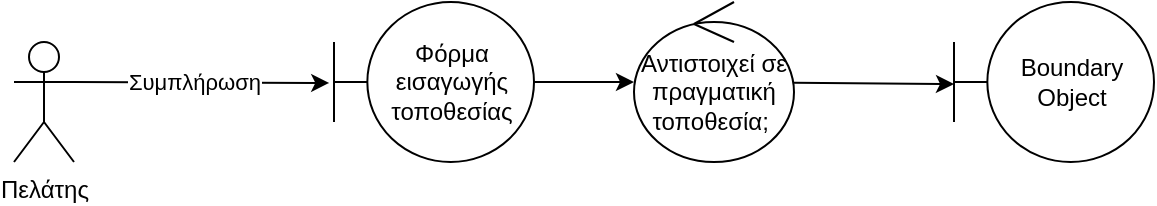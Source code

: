 <mxfile>
    <diagram id="B38KJdyEP_mGqIDorF1P" name="Page-1">
        <mxGraphModel dx="1851" dy="801" grid="1" gridSize="10" guides="1" tooltips="1" connect="1" arrows="1" fold="1" page="1" pageScale="1" pageWidth="850" pageHeight="1100" math="0" shadow="0">
            <root>
                <mxCell id="0"/>
                <mxCell id="1" parent="0"/>
                <mxCell id="4" style="edgeStyle=none;html=1;exitX=1;exitY=0.333;exitDx=0;exitDy=0;exitPerimeter=0;entryX=-0.024;entryY=0.506;entryDx=0;entryDy=0;entryPerimeter=0;" parent="1" source="2" target="3" edge="1">
                    <mxGeometry relative="1" as="geometry"/>
                </mxCell>
                <mxCell id="5" value="Συμπλήρωση" style="edgeLabel;html=1;align=center;verticalAlign=middle;resizable=0;points=[];" parent="4" vertex="1" connectable="0">
                    <mxGeometry x="-0.263" y="-1" relative="1" as="geometry">
                        <mxPoint x="13" y="-1" as="offset"/>
                    </mxGeometry>
                </mxCell>
                <mxCell id="2" value="Πελάτης" style="shape=umlActor;verticalLabelPosition=bottom;verticalAlign=top;html=1;" parent="1" vertex="1">
                    <mxGeometry x="100" y="180" width="30" height="60" as="geometry"/>
                </mxCell>
                <mxCell id="7" value="" style="edgeStyle=none;html=1;" parent="1" source="3" target="6" edge="1">
                    <mxGeometry relative="1" as="geometry"/>
                </mxCell>
                <mxCell id="3" value="Φόρμα εισαγωγής τοποθεσίας" style="shape=umlBoundary;whiteSpace=wrap;html=1;" parent="1" vertex="1">
                    <mxGeometry x="260" y="160" width="100" height="80" as="geometry"/>
                </mxCell>
                <mxCell id="9" value="" style="edgeStyle=none;html=1;entryX=0;entryY=0.513;entryDx=0;entryDy=0;entryPerimeter=0;" edge="1" parent="1" source="6" target="10">
                    <mxGeometry relative="1" as="geometry">
                        <mxPoint x="560" y="200" as="targetPoint"/>
                    </mxGeometry>
                </mxCell>
                <mxCell id="6" value="Αντιστοιχεί σε πραγματική τοποθεσία;&amp;nbsp;" style="ellipse;shape=umlControl;whiteSpace=wrap;html=1;" parent="1" vertex="1">
                    <mxGeometry x="410" y="160" width="80" height="80" as="geometry"/>
                </mxCell>
                <mxCell id="10" value="Boundary Object" style="shape=umlBoundary;whiteSpace=wrap;html=1;" vertex="1" parent="1">
                    <mxGeometry x="570" y="160" width="100" height="80" as="geometry"/>
                </mxCell>
            </root>
        </mxGraphModel>
    </diagram>
</mxfile>